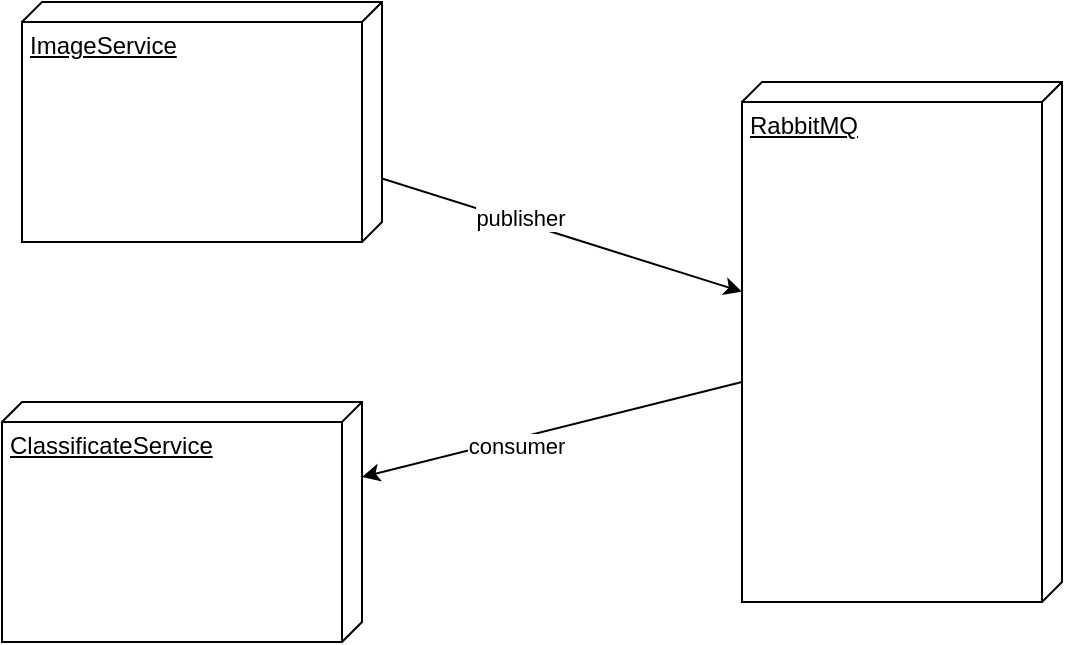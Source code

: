 <mxfile>
    <diagram id="sfJwIzJGjw18PU34vVlC" name="Page-1">
        <mxGraphModel dx="1290" dy="563" grid="1" gridSize="10" guides="1" tooltips="1" connect="1" arrows="1" fold="1" page="1" pageScale="1" pageWidth="850" pageHeight="1100" math="0" shadow="0">
            <root>
                <mxCell id="0"/>
                <mxCell id="1" parent="0"/>
                <mxCell id="74" style="edgeStyle=none;html=1;" parent="1" source="4" target="61" edge="1">
                    <mxGeometry relative="1" as="geometry"/>
                </mxCell>
                <mxCell id="78" value="publisher" style="edgeLabel;html=1;align=center;verticalAlign=middle;resizable=0;points=[];" parent="74" vertex="1" connectable="0">
                    <mxGeometry x="-0.26" y="2" relative="1" as="geometry">
                        <mxPoint x="1" as="offset"/>
                    </mxGeometry>
                </mxCell>
                <mxCell id="4" value="ImageService&lt;br&gt;" style="verticalAlign=top;align=left;spacingTop=8;spacingLeft=2;spacingRight=12;shape=cube;size=10;direction=south;fontStyle=4;html=1;" parent="1" vertex="1">
                    <mxGeometry x="180" y="420" width="180" height="120" as="geometry"/>
                </mxCell>
                <mxCell id="37" style="edgeStyle=none;html=1;entryX=1;entryY=0.5;entryDx=0;entryDy=0;" parent="1" edge="1">
                    <mxGeometry relative="1" as="geometry">
                        <mxPoint x="640" y="205" as="targetPoint"/>
                    </mxGeometry>
                </mxCell>
                <mxCell id="38" style="edgeStyle=none;html=1;" parent="1" edge="1">
                    <mxGeometry relative="1" as="geometry">
                        <mxPoint x="636.538" y="420" as="targetPoint"/>
                    </mxGeometry>
                </mxCell>
                <mxCell id="58" value="ClassificateService" style="verticalAlign=top;align=left;spacingTop=8;spacingLeft=2;spacingRight=12;shape=cube;size=10;direction=south;fontStyle=4;html=1;" parent="1" vertex="1">
                    <mxGeometry x="170" y="620" width="180" height="120" as="geometry"/>
                </mxCell>
                <mxCell id="75" style="edgeStyle=none;html=1;" parent="1" source="61" target="58" edge="1">
                    <mxGeometry relative="1" as="geometry"/>
                </mxCell>
                <mxCell id="81" value="consumer" style="edgeLabel;html=1;align=center;verticalAlign=middle;resizable=0;points=[];" parent="75" vertex="1" connectable="0">
                    <mxGeometry x="0.194" y="2" relative="1" as="geometry">
                        <mxPoint y="1" as="offset"/>
                    </mxGeometry>
                </mxCell>
                <mxCell id="61" value="RabbitMQ" style="verticalAlign=top;align=left;spacingTop=8;spacingLeft=2;spacingRight=12;shape=cube;size=10;direction=south;fontStyle=4;html=1;" parent="1" vertex="1">
                    <mxGeometry x="540" y="460" width="160" height="260" as="geometry"/>
                </mxCell>
            </root>
        </mxGraphModel>
    </diagram>
</mxfile>